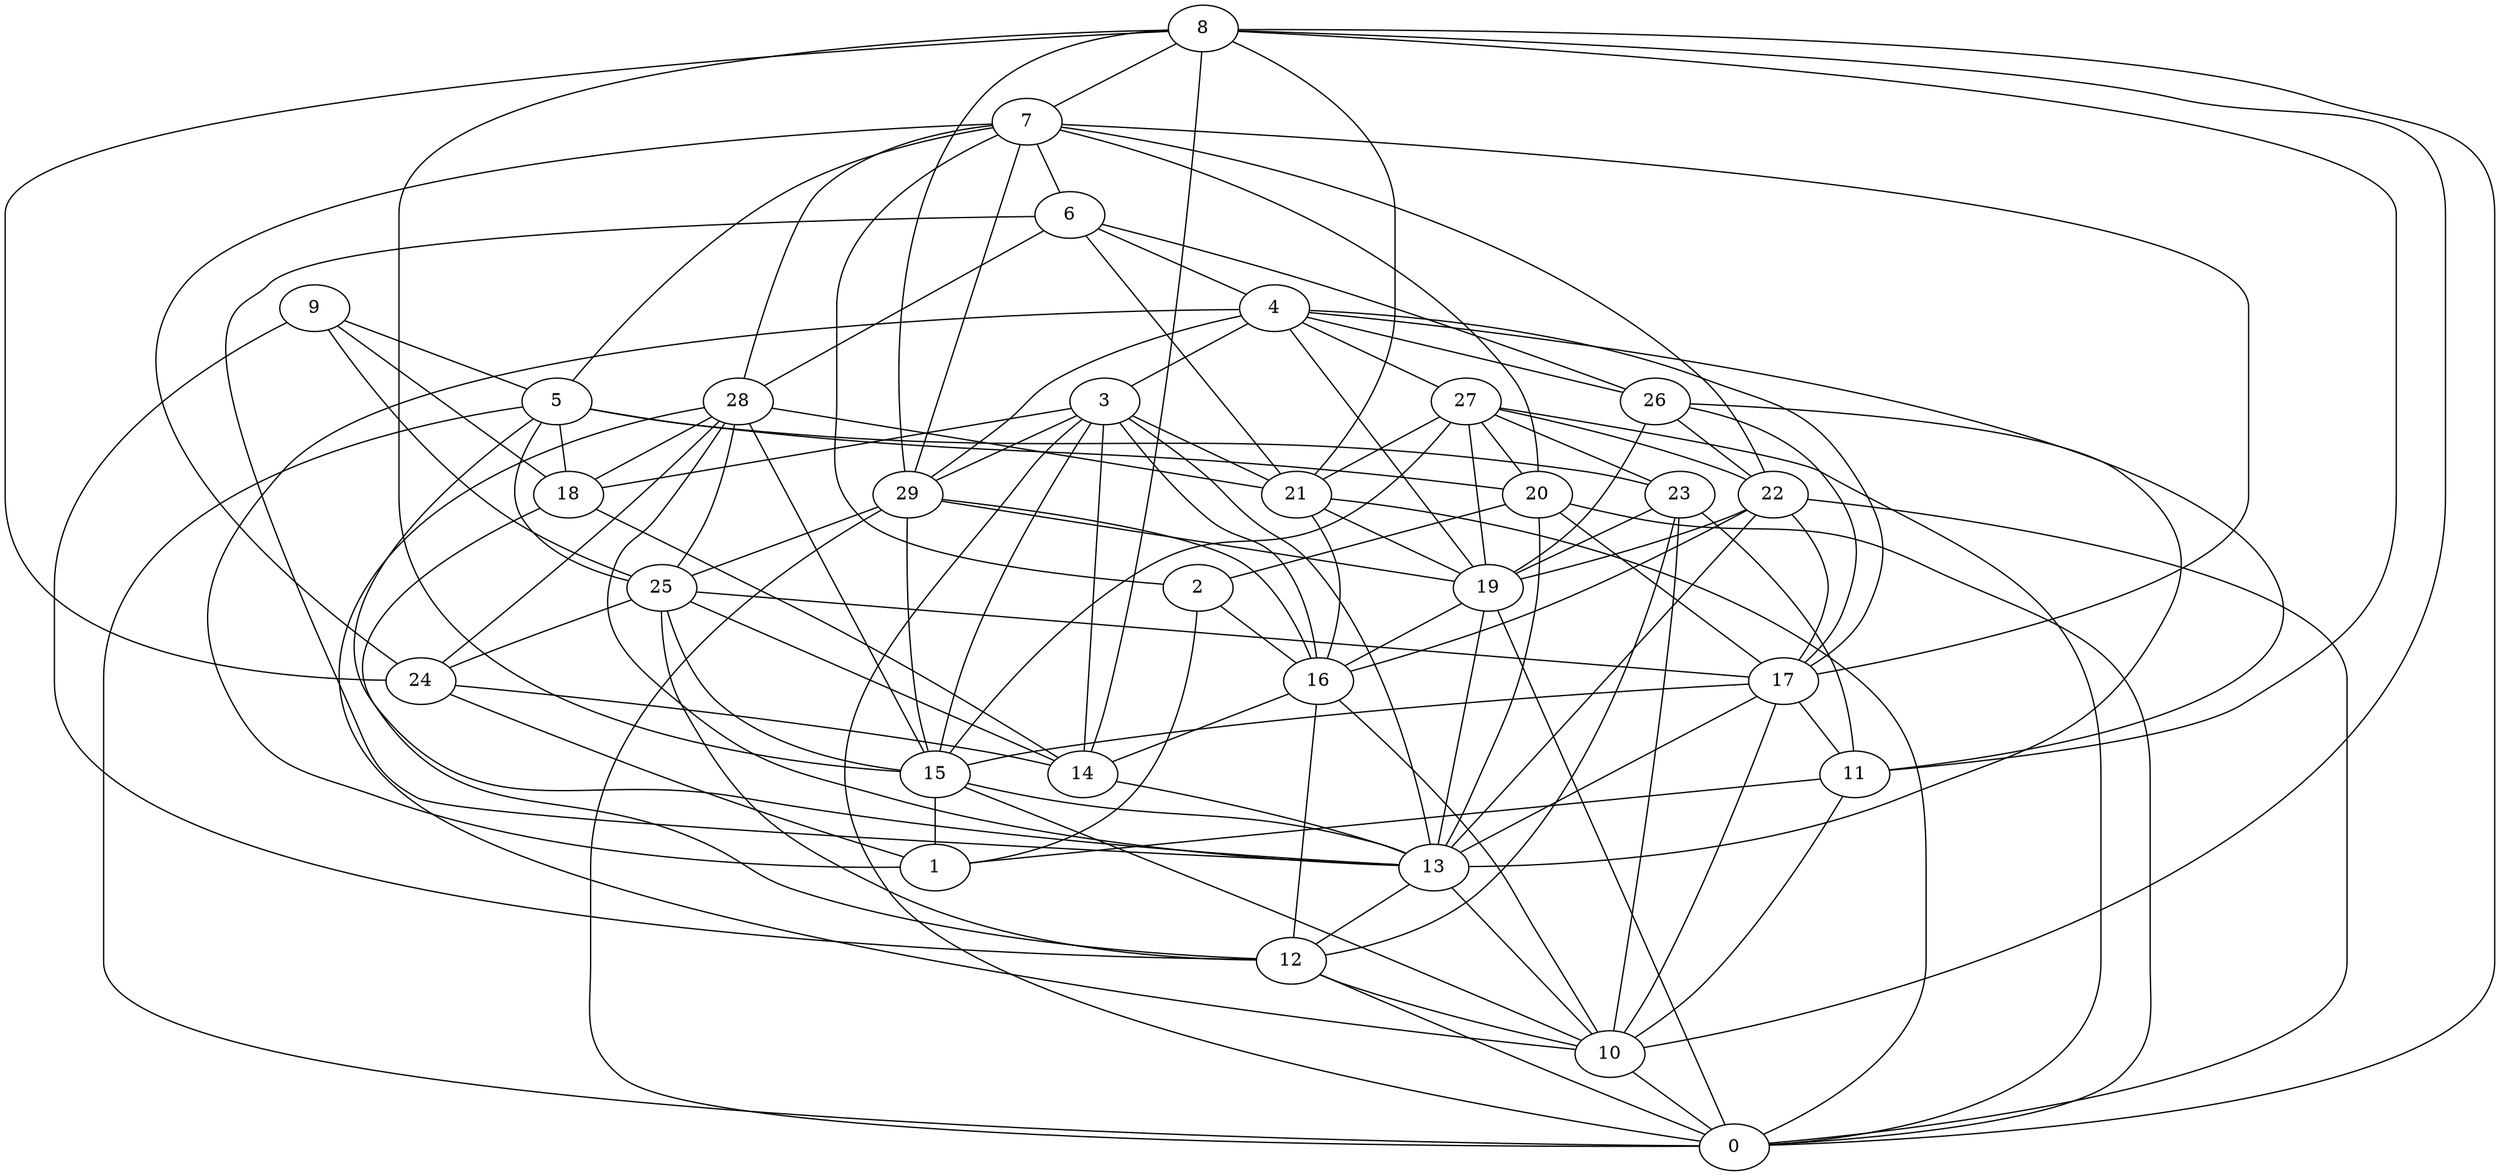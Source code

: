digraph GG_graph {

subgraph G_graph {
edge [color = black]
"5" -> "25" [dir = none]
"5" -> "23" [dir = none]
"29" -> "19" [dir = none]
"20" -> "2" [dir = none]
"26" -> "13" [dir = none]
"21" -> "19" [dir = none]
"23" -> "10" [dir = none]
"23" -> "19" [dir = none]
"22" -> "16" [dir = none]
"22" -> "0" [dir = none]
"22" -> "13" [dir = none]
"9" -> "18" [dir = none]
"9" -> "5" [dir = none]
"28" -> "13" [dir = none]
"17" -> "15" [dir = none]
"27" -> "15" [dir = none]
"27" -> "19" [dir = none]
"27" -> "22" [dir = none]
"27" -> "20" [dir = none]
"7" -> "28" [dir = none]
"25" -> "24" [dir = none]
"25" -> "14" [dir = none]
"4" -> "1" [dir = none]
"4" -> "11" [dir = none]
"4" -> "19" [dir = none]
"12" -> "0" [dir = none]
"8" -> "21" [dir = none]
"6" -> "26" [dir = none]
"3" -> "13" [dir = none]
"25" -> "17" [dir = none]
"20" -> "17" [dir = none]
"27" -> "0" [dir = none]
"7" -> "24" [dir = none]
"9" -> "25" [dir = none]
"3" -> "18" [dir = none]
"4" -> "26" [dir = none]
"26" -> "19" [dir = none]
"6" -> "28" [dir = none]
"17" -> "11" [dir = none]
"6" -> "21" [dir = none]
"13" -> "12" [dir = none]
"3" -> "21" [dir = none]
"10" -> "0" [dir = none]
"8" -> "14" [dir = none]
"2" -> "16" [dir = none]
"16" -> "10" [dir = none]
"27" -> "21" [dir = none]
"3" -> "15" [dir = none]
"26" -> "22" [dir = none]
"6" -> "13" [dir = none]
"24" -> "1" [dir = none]
"15" -> "13" [dir = none]
"29" -> "25" [dir = none]
"3" -> "14" [dir = none]
"21" -> "0" [dir = none]
"17" -> "10" [dir = none]
"16" -> "12" [dir = none]
"19" -> "0" [dir = none]
"8" -> "15" [dir = none]
"8" -> "10" [dir = none]
"16" -> "14" [dir = none]
"29" -> "16" [dir = none]
"18" -> "14" [dir = none]
"19" -> "13" [dir = none]
"8" -> "11" [dir = none]
"12" -> "10" [dir = none]
"2" -> "1" [dir = none]
"8" -> "29" [dir = none]
"5" -> "13" [dir = none]
"25" -> "12" [dir = none]
"8" -> "7" [dir = none]
"7" -> "20" [dir = none]
"7" -> "5" [dir = none]
"8" -> "24" [dir = none]
"23" -> "12" [dir = none]
"28" -> "15" [dir = none]
"11" -> "10" [dir = none]
"23" -> "11" [dir = none]
"27" -> "23" [dir = none]
"15" -> "1" [dir = none]
"3" -> "0" [dir = none]
"20" -> "13" [dir = none]
"7" -> "29" [dir = none]
"8" -> "0" [dir = none]
"26" -> "17" [dir = none]
"28" -> "10" [dir = none]
"25" -> "15" [dir = none]
"7" -> "17" [dir = none]
"20" -> "0" [dir = none]
"21" -> "16" [dir = none]
"15" -> "10" [dir = none]
"7" -> "22" [dir = none]
"4" -> "17" [dir = none]
"5" -> "20" [dir = none]
"22" -> "17" [dir = none]
"11" -> "1" [dir = none]
"4" -> "3" [dir = none]
"18" -> "12" [dir = none]
"9" -> "12" [dir = none]
"28" -> "25" [dir = none]
"22" -> "19" [dir = none]
"7" -> "2" [dir = none]
"24" -> "14" [dir = none]
"28" -> "18" [dir = none]
"14" -> "13" [dir = none]
"17" -> "13" [dir = none]
"4" -> "29" [dir = none]
"6" -> "4" [dir = none]
"28" -> "24" [dir = none]
"29" -> "0" [dir = none]
"28" -> "21" [dir = none]
"3" -> "16" [dir = none]
"4" -> "27" [dir = none]
"5" -> "18" [dir = none]
"13" -> "10" [dir = none]
"7" -> "6" [dir = none]
"29" -> "15" [dir = none]
"3" -> "29" [dir = none]
"19" -> "16" [dir = none]
"5" -> "0" [dir = none]
}

}
